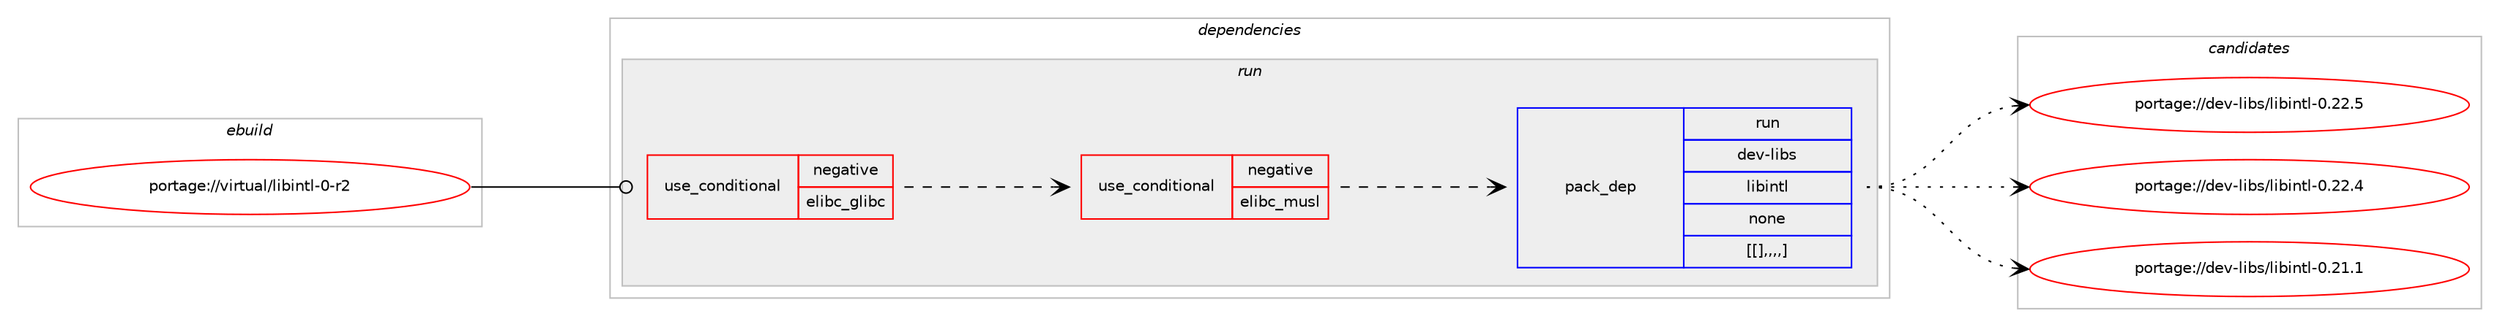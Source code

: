 digraph prolog {

# *************
# Graph options
# *************

newrank=true;
concentrate=true;
compound=true;
graph [rankdir=LR,fontname=Helvetica,fontsize=10,ranksep=1.5];#, ranksep=2.5, nodesep=0.2];
edge  [arrowhead=vee];
node  [fontname=Helvetica,fontsize=10];

# **********
# The ebuild
# **********

subgraph cluster_leftcol {
color=gray;
label=<<i>ebuild</i>>;
id [label="portage://virtual/libintl-0-r2", color=red, width=4, href="../virtual/libintl-0-r2.svg"];
}

# ****************
# The dependencies
# ****************

subgraph cluster_midcol {
color=gray;
label=<<i>dependencies</i>>;
subgraph cluster_compile {
fillcolor="#eeeeee";
style=filled;
label=<<i>compile</i>>;
}
subgraph cluster_compileandrun {
fillcolor="#eeeeee";
style=filled;
label=<<i>compile and run</i>>;
}
subgraph cluster_run {
fillcolor="#eeeeee";
style=filled;
label=<<i>run</i>>;
subgraph cond4184 {
dependency12188 [label=<<TABLE BORDER="0" CELLBORDER="1" CELLSPACING="0" CELLPADDING="4"><TR><TD ROWSPAN="3" CELLPADDING="10">use_conditional</TD></TR><TR><TD>negative</TD></TR><TR><TD>elibc_glibc</TD></TR></TABLE>>, shape=none, color=red];
subgraph cond4185 {
dependency12189 [label=<<TABLE BORDER="0" CELLBORDER="1" CELLSPACING="0" CELLPADDING="4"><TR><TD ROWSPAN="3" CELLPADDING="10">use_conditional</TD></TR><TR><TD>negative</TD></TR><TR><TD>elibc_musl</TD></TR></TABLE>>, shape=none, color=red];
subgraph pack7936 {
dependency12190 [label=<<TABLE BORDER="0" CELLBORDER="1" CELLSPACING="0" CELLPADDING="4" WIDTH="220"><TR><TD ROWSPAN="6" CELLPADDING="30">pack_dep</TD></TR><TR><TD WIDTH="110">run</TD></TR><TR><TD>dev-libs</TD></TR><TR><TD>libintl</TD></TR><TR><TD>none</TD></TR><TR><TD>[[],,,,]</TD></TR></TABLE>>, shape=none, color=blue];
}
dependency12189:e -> dependency12190:w [weight=20,style="dashed",arrowhead="vee"];
}
dependency12188:e -> dependency12189:w [weight=20,style="dashed",arrowhead="vee"];
}
id:e -> dependency12188:w [weight=20,style="solid",arrowhead="odot"];
}
}

# **************
# The candidates
# **************

subgraph cluster_choices {
rank=same;
color=gray;
label=<<i>candidates</i>>;

subgraph choice7936 {
color=black;
nodesep=1;
choice1001011184510810598115471081059810511011610845484650504653 [label="portage://dev-libs/libintl-0.22.5", color=red, width=4,href="../dev-libs/libintl-0.22.5.svg"];
choice1001011184510810598115471081059810511011610845484650504652 [label="portage://dev-libs/libintl-0.22.4", color=red, width=4,href="../dev-libs/libintl-0.22.4.svg"];
choice1001011184510810598115471081059810511011610845484650494649 [label="portage://dev-libs/libintl-0.21.1", color=red, width=4,href="../dev-libs/libintl-0.21.1.svg"];
dependency12190:e -> choice1001011184510810598115471081059810511011610845484650504653:w [style=dotted,weight="100"];
dependency12190:e -> choice1001011184510810598115471081059810511011610845484650504652:w [style=dotted,weight="100"];
dependency12190:e -> choice1001011184510810598115471081059810511011610845484650494649:w [style=dotted,weight="100"];
}
}

}
